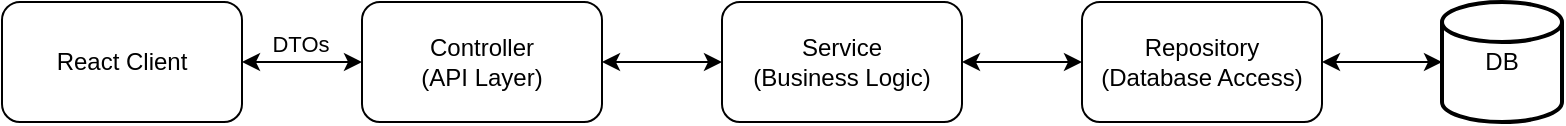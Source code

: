 <mxfile version="24.8.1">
  <diagram name="Page-1" id="8OmUW9qg5hutMv_pQgWb">
    <mxGraphModel dx="1303" dy="698" grid="1" gridSize="10" guides="1" tooltips="1" connect="1" arrows="1" fold="1" page="1" pageScale="1" pageWidth="827" pageHeight="1169" math="0" shadow="0">
      <root>
        <mxCell id="0" />
        <mxCell id="1" parent="0" />
        <mxCell id="ApBM8YQ9Upf1jEgO6MWo-10" style="edgeStyle=orthogonalEdgeStyle;rounded=0;orthogonalLoop=1;jettySize=auto;html=1;exitX=1;exitY=0.5;exitDx=0;exitDy=0;entryX=0;entryY=0.5;entryDx=0;entryDy=0;startArrow=classic;startFill=1;" edge="1" parent="1" source="ApBM8YQ9Upf1jEgO6MWo-2" target="ApBM8YQ9Upf1jEgO6MWo-3">
          <mxGeometry relative="1" as="geometry" />
        </mxCell>
        <mxCell id="ApBM8YQ9Upf1jEgO6MWo-12" value="DTOs" style="edgeLabel;html=1;align=center;verticalAlign=middle;resizable=0;points=[];" vertex="1" connectable="0" parent="ApBM8YQ9Upf1jEgO6MWo-10">
          <mxGeometry x="-0.067" y="2" relative="1" as="geometry">
            <mxPoint x="1" y="-7" as="offset" />
          </mxGeometry>
        </mxCell>
        <mxCell id="ApBM8YQ9Upf1jEgO6MWo-2" value="React Client" style="rounded=1;whiteSpace=wrap;html=1;" vertex="1" parent="1">
          <mxGeometry x="100" y="260" width="120" height="60" as="geometry" />
        </mxCell>
        <mxCell id="ApBM8YQ9Upf1jEgO6MWo-9" style="edgeStyle=orthogonalEdgeStyle;rounded=0;orthogonalLoop=1;jettySize=auto;html=1;exitX=1;exitY=0.5;exitDx=0;exitDy=0;entryX=0;entryY=0.5;entryDx=0;entryDy=0;startArrow=classic;startFill=1;" edge="1" parent="1" source="ApBM8YQ9Upf1jEgO6MWo-3" target="ApBM8YQ9Upf1jEgO6MWo-4">
          <mxGeometry relative="1" as="geometry" />
        </mxCell>
        <mxCell id="ApBM8YQ9Upf1jEgO6MWo-3" value="Controller&lt;br&gt;(API Layer)" style="rounded=1;whiteSpace=wrap;html=1;" vertex="1" parent="1">
          <mxGeometry x="280" y="260" width="120" height="60" as="geometry" />
        </mxCell>
        <mxCell id="ApBM8YQ9Upf1jEgO6MWo-8" style="edgeStyle=orthogonalEdgeStyle;rounded=0;orthogonalLoop=1;jettySize=auto;html=1;exitX=1;exitY=0.5;exitDx=0;exitDy=0;entryX=0;entryY=0.5;entryDx=0;entryDy=0;startArrow=classic;startFill=1;" edge="1" parent="1" source="ApBM8YQ9Upf1jEgO6MWo-4" target="ApBM8YQ9Upf1jEgO6MWo-5">
          <mxGeometry relative="1" as="geometry" />
        </mxCell>
        <mxCell id="ApBM8YQ9Upf1jEgO6MWo-4" value="Service&lt;br&gt;(Business Logic)" style="rounded=1;whiteSpace=wrap;html=1;" vertex="1" parent="1">
          <mxGeometry x="460" y="260" width="120" height="60" as="geometry" />
        </mxCell>
        <mxCell id="ApBM8YQ9Upf1jEgO6MWo-5" value="Repository&lt;br&gt;(Database Access)" style="rounded=1;whiteSpace=wrap;html=1;" vertex="1" parent="1">
          <mxGeometry x="640" y="260" width="120" height="60" as="geometry" />
        </mxCell>
        <mxCell id="ApBM8YQ9Upf1jEgO6MWo-6" value="DB" style="strokeWidth=2;html=1;shape=mxgraph.flowchart.database;whiteSpace=wrap;" vertex="1" parent="1">
          <mxGeometry x="820" y="260" width="60" height="60" as="geometry" />
        </mxCell>
        <mxCell id="ApBM8YQ9Upf1jEgO6MWo-7" style="edgeStyle=orthogonalEdgeStyle;rounded=0;orthogonalLoop=1;jettySize=auto;html=1;exitX=1;exitY=0.5;exitDx=0;exitDy=0;entryX=0;entryY=0.5;entryDx=0;entryDy=0;entryPerimeter=0;startArrow=classic;startFill=1;" edge="1" parent="1" source="ApBM8YQ9Upf1jEgO6MWo-5" target="ApBM8YQ9Upf1jEgO6MWo-6">
          <mxGeometry relative="1" as="geometry" />
        </mxCell>
      </root>
    </mxGraphModel>
  </diagram>
</mxfile>
